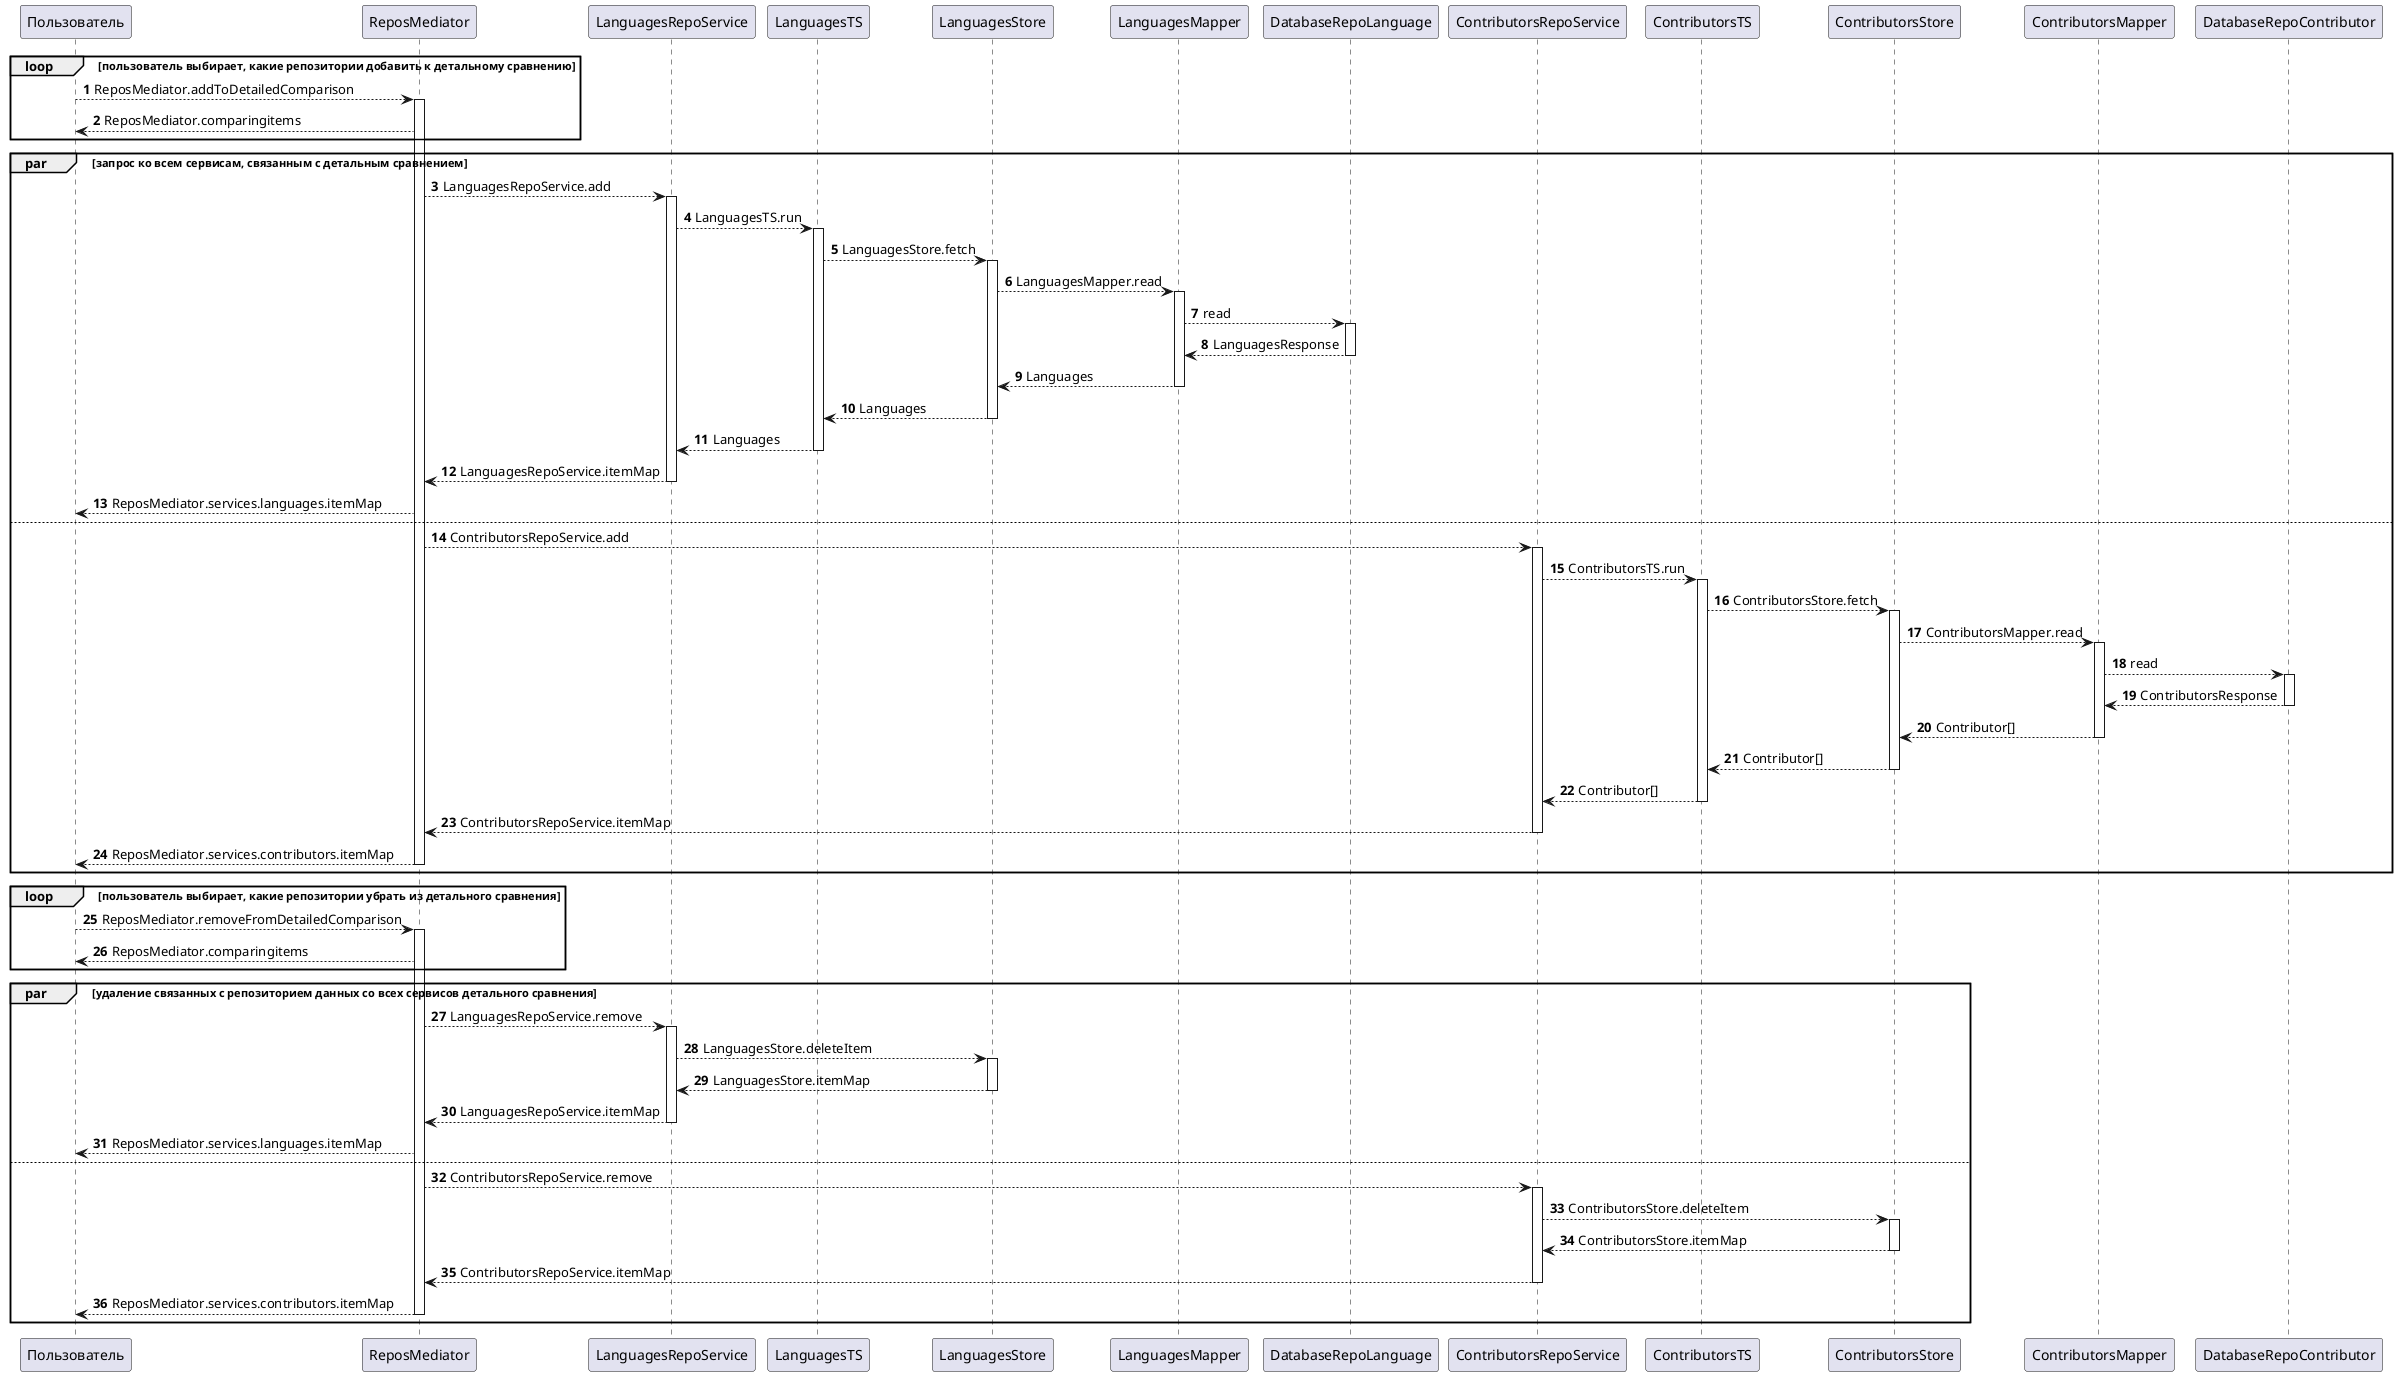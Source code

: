 @startuml
autonumber
' Search
participant Пользователь as U

loop пользователь выбирает, какие репозитории добавить к детальному сравнению
    U --> ReposMediator: ReposMediator.addToDetailedComparison
    activate ReposMediator
    U <-- ReposMediator: ReposMediator.comparingitems
end
par запрос ко всем сервисам, связанным с детальным сравнением
    ReposMediator --> LanguagesRepoService: LanguagesRepoService.add
    activate LanguagesRepoService
    LanguagesRepoService --> LanguagesTS: LanguagesTS.run
    activate LanguagesTS
    LanguagesTS --> LanguagesStore: LanguagesStore.fetch
    activate LanguagesStore
    LanguagesStore --> LanguagesMapper: LanguagesMapper.read
    activate LanguagesMapper
    LanguagesMapper --> DatabaseRepoLanguage: read
    activate DatabaseRepoLanguage

    LanguagesMapper <-- DatabaseRepoLanguage: LanguagesResponse
    deactivate DatabaseRepoLanguage
    LanguagesStore <-- LanguagesMapper: Languages
    deactivate LanguagesMapper
    LanguagesTS <-- LanguagesStore: Languages
    deactivate LanguagesStore
    LanguagesRepoService <-- LanguagesTS: Languages
    deactivate LanguagesTS
    ReposMediator <-- LanguagesRepoService: LanguagesRepoService.itemMap
    deactivate LanguagesRepoService
    U <-- ReposMediator: ReposMediator.services.languages.itemMap
else
    ReposMediator --> ContributorsRepoService: ContributorsRepoService.add
    activate ContributorsRepoService
    ContributorsRepoService --> ContributorsTS: ContributorsTS.run
    activate ContributorsTS
    ContributorsTS --> ContributorsStore: ContributorsStore.fetch
    activate ContributorsStore
    ContributorsStore --> ContributorsMapper: ContributorsMapper.read
    activate ContributorsMapper
    ContributorsMapper --> DatabaseRepoContributor: read
    activate DatabaseRepoContributor

    ContributorsMapper <-- DatabaseRepoContributor: ContributorsResponse
    deactivate DatabaseRepoContributor
    ContributorsStore <-- ContributorsMapper: Contributor[]
    deactivate ContributorsMapper
    ContributorsTS <-- ContributorsStore: Contributor[]
    deactivate ContributorsStore
    ContributorsRepoService <-- ContributorsTS: Contributor[]
    deactivate ContributorsTS
    ReposMediator <-- ContributorsRepoService: ContributorsRepoService.itemMap
    deactivate ContributorsRepoService
    U <-- ReposMediator: ReposMediator.services.contributors.itemMap
    deactivate ReposMediator
end

loop пользователь выбирает, какие репозитории убрать из детального сравнения
    U --> ReposMediator: ReposMediator.removeFromDetailedComparison
    activate ReposMediator
    U <-- ReposMediator: ReposMediator.comparingitems
end
par удаление связанных с репозиторием данных со всех сервисов детального сравнения
    ReposMediator --> LanguagesRepoService: LanguagesRepoService.remove
    activate LanguagesRepoService
    LanguagesRepoService --> LanguagesStore: LanguagesStore.deleteItem
    activate LanguagesStore

    LanguagesRepoService <-- LanguagesStore: LanguagesStore.itemMap
    deactivate LanguagesStore
    ReposMediator <-- LanguagesRepoService: LanguagesRepoService.itemMap
    deactivate LanguagesRepoService
    U <-- ReposMediator: ReposMediator.services.languages.itemMap
else
    ReposMediator --> ContributorsRepoService: ContributorsRepoService.remove
    activate ContributorsRepoService
    ContributorsRepoService --> ContributorsStore: ContributorsStore.deleteItem
    activate ContributorsStore

    ContributorsRepoService <-- ContributorsStore: ContributorsStore.itemMap
    deactivate ContributorsStore
    ReposMediator <-- ContributorsRepoService: ContributorsRepoService.itemMap
    deactivate ContributorsRepoService
    U <-- ReposMediator: ReposMediator.services.contributors.itemMap
    deactivate ReposMediator
end
@enduml
